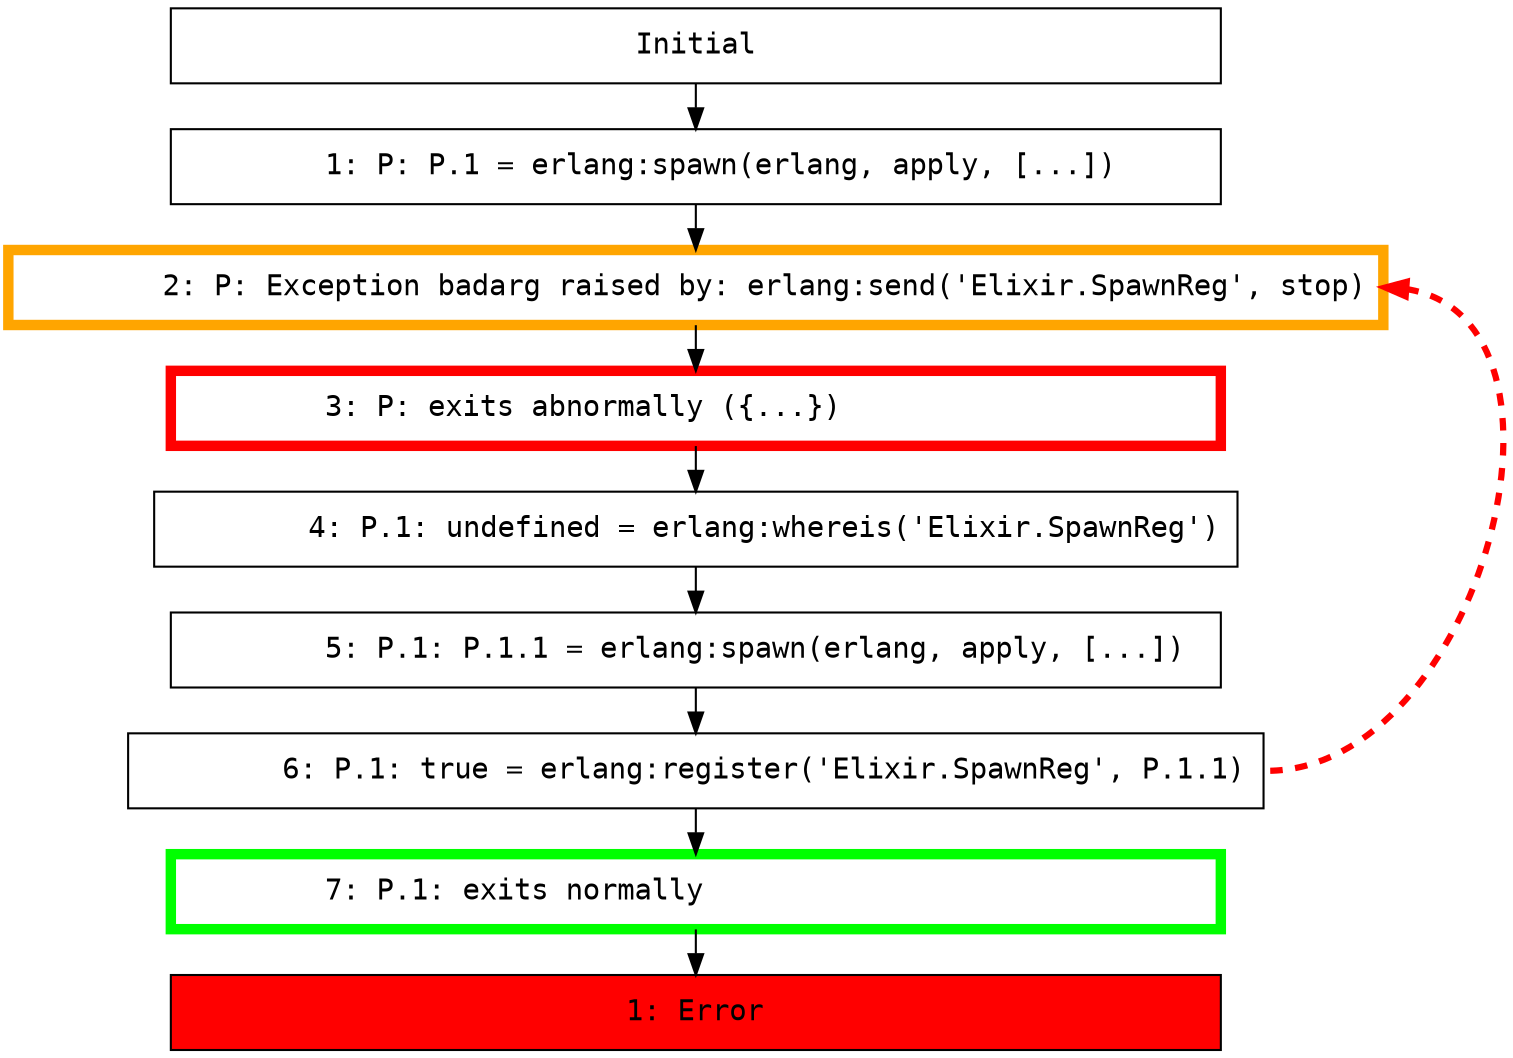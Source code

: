 digraph {
  graph [ranksep=0.3]
  node [shape=box,width=7,fontname=Monospace]
  init [label="Initial"];
  subgraph {
    "#Ref<0.0.1.90>" [label="        1: P: P.1 = erlang:spawn(erlang, apply, [...])\l"];
    "init" -> "#Ref<0.0.1.90>"[weight=1000];
    "#Ref<0.0.1.117>" [label="        2: P: Exception badarg raised by: erlang:send('Elixir.SpawnReg', stop)\l",color=orange,penwidth=5];
    "#Ref<0.0.1.90>" -> "#Ref<0.0.1.117>"[weight=1000];
    "#Ref<0.0.1.121>" [label="        3: P: exits abnormally ({...})\l",color=red,penwidth=5];
    "#Ref<0.0.1.117>" -> "#Ref<0.0.1.121>"[weight=1000];
    "#Ref<0.0.1.123>" [label="        4: P.1: undefined = erlang:whereis('Elixir.SpawnReg')\l"];
    "#Ref<0.0.1.121>" -> "#Ref<0.0.1.123>"[weight=1000];
    "#Ref<0.0.1.125>" [label="        5: P.1: P.1.1 = erlang:spawn(erlang, apply, [...])\l"];
    "#Ref<0.0.1.123>" -> "#Ref<0.0.1.125>"[weight=1000];
    "#Ref<0.0.1.127>" [label="        6: P.1: true = erlang:register('Elixir.SpawnReg', P.1.1)\l"];
    "#Ref<0.0.1.125>" -> "#Ref<0.0.1.127>"[weight=1000];
    "#Ref<0.0.1.129>" [label="        7: P.1: exits normally\l",color=lime,penwidth=5];
    "#Ref<0.0.1.127>" -> "#Ref<0.0.1.129>"[weight=1000];
    "#Ref<0.0.1.117>":e -> "#Ref<0.0.1.127>":e[constraint=false, color=red, dir=back, penwidth=3, style=dashed];
    "#Ref<0.0.1.161>" [label="1: Error",style=filled,fillcolor=red];
    "#Ref<0.0.1.129>" -> "#Ref<0.0.1.161>"[weight=1000];
  }
}
